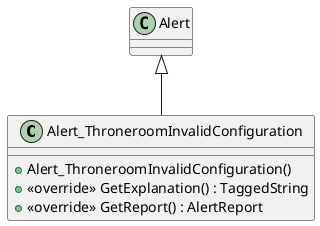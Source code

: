 @startuml
class Alert_ThroneroomInvalidConfiguration {
    + Alert_ThroneroomInvalidConfiguration()
    + <<override>> GetExplanation() : TaggedString
    + <<override>> GetReport() : AlertReport
}
Alert <|-- Alert_ThroneroomInvalidConfiguration
@enduml
